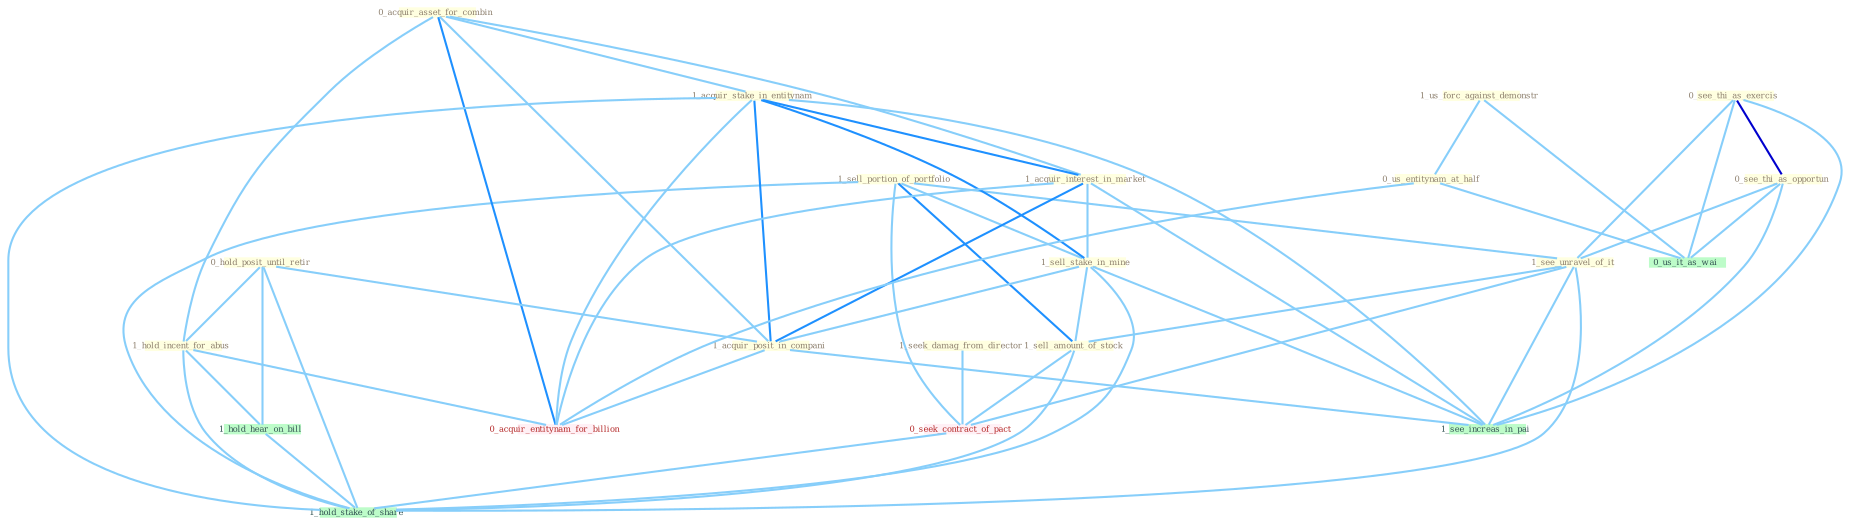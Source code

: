 Graph G{ 
    node
    [shape=polygon,style=filled,width=.5,height=.06,color="#BDFCC9",fixedsize=true,fontsize=4,
    fontcolor="#2f4f4f"];
    {node
    [color="#ffffe0", fontcolor="#8b7d6b"] "1_sell_portion_of_portfolio " "0_see_thi_as_exercis " "1_us_forc_against_demonstr " "0_see_thi_as_opportun " "1_see_unravel_of_it " "0_acquir_asset_for_combin " "1_acquir_stake_in_entitynam " "1_seek_damag_from_director " "1_acquir_interest_in_market " "0_us_entitynam_at_half " "0_hold_posit_until_retir " "1_sell_stake_in_mine " "1_sell_amount_of_stock " "1_hold_incent_for_abus " "1_acquir_posit_in_compani "}
{node [color="#fff0f5", fontcolor="#b22222"] "0_seek_contract_of_pact " "0_acquir_entitynam_for_billion "}
edge [color="#B0E2FF"];

	"1_sell_portion_of_portfolio " -- "1_see_unravel_of_it " [w="1", color="#87cefa" ];
	"1_sell_portion_of_portfolio " -- "1_sell_stake_in_mine " [w="1", color="#87cefa" ];
	"1_sell_portion_of_portfolio " -- "1_sell_amount_of_stock " [w="2", color="#1e90ff" , len=0.8];
	"1_sell_portion_of_portfolio " -- "0_seek_contract_of_pact " [w="1", color="#87cefa" ];
	"1_sell_portion_of_portfolio " -- "1_hold_stake_of_share " [w="1", color="#87cefa" ];
	"0_see_thi_as_exercis " -- "0_see_thi_as_opportun " [w="3", color="#0000cd" , len=0.6];
	"0_see_thi_as_exercis " -- "1_see_unravel_of_it " [w="1", color="#87cefa" ];
	"0_see_thi_as_exercis " -- "0_us_it_as_wai " [w="1", color="#87cefa" ];
	"0_see_thi_as_exercis " -- "1_see_increas_in_pai " [w="1", color="#87cefa" ];
	"1_us_forc_against_demonstr " -- "0_us_entitynam_at_half " [w="1", color="#87cefa" ];
	"1_us_forc_against_demonstr " -- "0_us_it_as_wai " [w="1", color="#87cefa" ];
	"0_see_thi_as_opportun " -- "1_see_unravel_of_it " [w="1", color="#87cefa" ];
	"0_see_thi_as_opportun " -- "0_us_it_as_wai " [w="1", color="#87cefa" ];
	"0_see_thi_as_opportun " -- "1_see_increas_in_pai " [w="1", color="#87cefa" ];
	"1_see_unravel_of_it " -- "1_sell_amount_of_stock " [w="1", color="#87cefa" ];
	"1_see_unravel_of_it " -- "0_seek_contract_of_pact " [w="1", color="#87cefa" ];
	"1_see_unravel_of_it " -- "1_see_increas_in_pai " [w="1", color="#87cefa" ];
	"1_see_unravel_of_it " -- "1_hold_stake_of_share " [w="1", color="#87cefa" ];
	"0_acquir_asset_for_combin " -- "1_acquir_stake_in_entitynam " [w="1", color="#87cefa" ];
	"0_acquir_asset_for_combin " -- "1_acquir_interest_in_market " [w="1", color="#87cefa" ];
	"0_acquir_asset_for_combin " -- "1_hold_incent_for_abus " [w="1", color="#87cefa" ];
	"0_acquir_asset_for_combin " -- "1_acquir_posit_in_compani " [w="1", color="#87cefa" ];
	"0_acquir_asset_for_combin " -- "0_acquir_entitynam_for_billion " [w="2", color="#1e90ff" , len=0.8];
	"1_acquir_stake_in_entitynam " -- "1_acquir_interest_in_market " [w="2", color="#1e90ff" , len=0.8];
	"1_acquir_stake_in_entitynam " -- "1_sell_stake_in_mine " [w="2", color="#1e90ff" , len=0.8];
	"1_acquir_stake_in_entitynam " -- "1_acquir_posit_in_compani " [w="2", color="#1e90ff" , len=0.8];
	"1_acquir_stake_in_entitynam " -- "0_acquir_entitynam_for_billion " [w="1", color="#87cefa" ];
	"1_acquir_stake_in_entitynam " -- "1_see_increas_in_pai " [w="1", color="#87cefa" ];
	"1_acquir_stake_in_entitynam " -- "1_hold_stake_of_share " [w="1", color="#87cefa" ];
	"1_seek_damag_from_director " -- "0_seek_contract_of_pact " [w="1", color="#87cefa" ];
	"1_acquir_interest_in_market " -- "1_sell_stake_in_mine " [w="1", color="#87cefa" ];
	"1_acquir_interest_in_market " -- "1_acquir_posit_in_compani " [w="2", color="#1e90ff" , len=0.8];
	"1_acquir_interest_in_market " -- "0_acquir_entitynam_for_billion " [w="1", color="#87cefa" ];
	"1_acquir_interest_in_market " -- "1_see_increas_in_pai " [w="1", color="#87cefa" ];
	"0_us_entitynam_at_half " -- "0_us_it_as_wai " [w="1", color="#87cefa" ];
	"0_us_entitynam_at_half " -- "0_acquir_entitynam_for_billion " [w="1", color="#87cefa" ];
	"0_hold_posit_until_retir " -- "1_hold_incent_for_abus " [w="1", color="#87cefa" ];
	"0_hold_posit_until_retir " -- "1_acquir_posit_in_compani " [w="1", color="#87cefa" ];
	"0_hold_posit_until_retir " -- "1_hold_hear_on_bill " [w="1", color="#87cefa" ];
	"0_hold_posit_until_retir " -- "1_hold_stake_of_share " [w="1", color="#87cefa" ];
	"1_sell_stake_in_mine " -- "1_sell_amount_of_stock " [w="1", color="#87cefa" ];
	"1_sell_stake_in_mine " -- "1_acquir_posit_in_compani " [w="1", color="#87cefa" ];
	"1_sell_stake_in_mine " -- "1_see_increas_in_pai " [w="1", color="#87cefa" ];
	"1_sell_stake_in_mine " -- "1_hold_stake_of_share " [w="1", color="#87cefa" ];
	"1_sell_amount_of_stock " -- "0_seek_contract_of_pact " [w="1", color="#87cefa" ];
	"1_sell_amount_of_stock " -- "1_hold_stake_of_share " [w="1", color="#87cefa" ];
	"1_hold_incent_for_abus " -- "0_acquir_entitynam_for_billion " [w="1", color="#87cefa" ];
	"1_hold_incent_for_abus " -- "1_hold_hear_on_bill " [w="1", color="#87cefa" ];
	"1_hold_incent_for_abus " -- "1_hold_stake_of_share " [w="1", color="#87cefa" ];
	"1_acquir_posit_in_compani " -- "0_acquir_entitynam_for_billion " [w="1", color="#87cefa" ];
	"1_acquir_posit_in_compani " -- "1_see_increas_in_pai " [w="1", color="#87cefa" ];
	"0_seek_contract_of_pact " -- "1_hold_stake_of_share " [w="1", color="#87cefa" ];
	"1_hold_hear_on_bill " -- "1_hold_stake_of_share " [w="1", color="#87cefa" ];
}